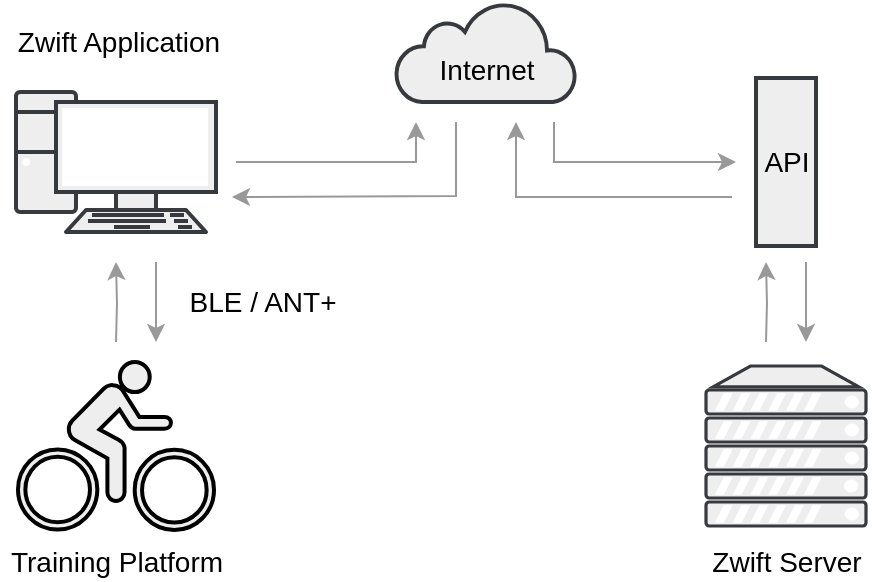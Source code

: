 <mxfile compressed="false" version="13.9.9" type="device">
  <diagram id="dcpkzueD6plIOBDOrCfn" name="Page-1">
    <mxGraphModel dx="865" dy="506" grid="0" gridSize="10" guides="1" tooltips="1" connect="1" arrows="1" fold="1" page="0" pageScale="1" pageWidth="827" pageHeight="1169" math="0" shadow="0">
      <root>
        <mxCell id="0" />
        <mxCell id="1" parent="0" />
        <mxCell id="bsPAmrmh3nxi0miXLobk-1" value="" style="verticalAlign=top;verticalLabelPosition=bottom;labelPosition=center;align=center;html=1;outlineConnect=0;gradientDirection=north;strokeWidth=2;shape=mxgraph.networks.server;fillColor=#eeeeee;strokeColor=#36393d;" vertex="1" parent="1">
          <mxGeometry x="545" y="372" width="80" height="80" as="geometry" />
        </mxCell>
        <mxCell id="bsPAmrmh3nxi0miXLobk-19" style="edgeStyle=orthogonalEdgeStyle;rounded=0;orthogonalLoop=1;jettySize=auto;html=1;startArrow=none;startFill=0;endArrow=classic;endFill=1;strokeColor=#999999;fontColor=#000000;" edge="1" parent="1">
          <mxGeometry relative="1" as="geometry">
            <mxPoint x="310" y="270" as="sourcePoint" />
            <mxPoint x="400" y="250" as="targetPoint" />
            <Array as="points">
              <mxPoint x="400" y="270" />
              <mxPoint x="400" y="250" />
            </Array>
          </mxGeometry>
        </mxCell>
        <mxCell id="bsPAmrmh3nxi0miXLobk-2" value="" style="verticalAlign=top;verticalLabelPosition=bottom;labelPosition=center;align=center;html=1;outlineConnect=0;gradientDirection=north;strokeWidth=2;shape=mxgraph.networks.pc;fillColor=#eeeeee;strokeColor=#36393d;" vertex="1" parent="1">
          <mxGeometry x="200" y="235" width="100" height="70" as="geometry" />
        </mxCell>
        <mxCell id="bsPAmrmh3nxi0miXLobk-20" style="edgeStyle=orthogonalEdgeStyle;orthogonalLoop=1;jettySize=auto;html=1;startArrow=none;startFill=0;endArrow=classic;endFill=1;strokeColor=#999999;fontColor=#000000;rounded=0;" edge="1" parent="1">
          <mxGeometry relative="1" as="geometry">
            <mxPoint x="469" y="250" as="sourcePoint" />
            <mxPoint x="560" y="270" as="targetPoint" />
            <Array as="points">
              <mxPoint x="469" y="270" />
            </Array>
          </mxGeometry>
        </mxCell>
        <mxCell id="bsPAmrmh3nxi0miXLobk-3" value="&lt;font color=&quot;#000000&quot; style=&quot;font-size: 14px&quot;&gt;&lt;br&gt;Internet&lt;/font&gt;" style="html=1;outlineConnect=0;gradientDirection=north;strokeWidth=2;shape=mxgraph.networks.cloud;fillColor=#eeeeee;strokeColor=#36393d;" vertex="1" parent="1">
          <mxGeometry x="390" y="190" width="90" height="50" as="geometry" />
        </mxCell>
        <mxCell id="bsPAmrmh3nxi0miXLobk-12" style="edgeStyle=orthogonalEdgeStyle;rounded=0;orthogonalLoop=1;jettySize=auto;html=1;fillColor=#eeeeee;strokeColor=#999999;" edge="1" parent="1">
          <mxGeometry relative="1" as="geometry">
            <mxPoint x="250" y="360" as="sourcePoint" />
            <mxPoint x="250" y="320" as="targetPoint" />
          </mxGeometry>
        </mxCell>
        <mxCell id="bsPAmrmh3nxi0miXLobk-9" value="" style="shape=mxgraph.signs.sports.cycling;html=1;pointerEvents=1;fillColor=#eeeeee;verticalLabelPosition=bottom;verticalAlign=top;align=center;strokeWidth=2;" vertex="1" parent="1">
          <mxGeometry x="201" y="370" width="98" height="84" as="geometry" />
        </mxCell>
        <mxCell id="bsPAmrmh3nxi0miXLobk-13" style="edgeStyle=orthogonalEdgeStyle;rounded=0;orthogonalLoop=1;jettySize=auto;html=1;fillColor=#eeeeee;strokeColor=#999999;startArrow=classic;startFill=1;endArrow=none;endFill=0;" edge="1" parent="1">
          <mxGeometry relative="1" as="geometry">
            <mxPoint x="270" y="360" as="sourcePoint" />
            <mxPoint x="270" y="320" as="targetPoint" />
            <Array as="points">
              <mxPoint x="270" y="330" />
              <mxPoint x="270" y="330" />
            </Array>
          </mxGeometry>
        </mxCell>
        <mxCell id="bsPAmrmh3nxi0miXLobk-14" value="&lt;font style=&quot;font-size: 14px&quot;&gt;BLE / ANT+&lt;/font&gt;" style="text;html=1;align=center;verticalAlign=middle;resizable=0;points=[];autosize=1;" vertex="1" parent="1">
          <mxGeometry x="281" y="331" width="84" height="18" as="geometry" />
        </mxCell>
        <mxCell id="bsPAmrmh3nxi0miXLobk-17" value="&lt;font style=&quot;font-size: 14px&quot;&gt;Training Platform&lt;/font&gt;" style="text;html=1;align=center;verticalAlign=middle;resizable=0;points=[];autosize=1;fontColor=#000000;" vertex="1" parent="1">
          <mxGeometry x="192" y="461" width="116" height="18" as="geometry" />
        </mxCell>
        <mxCell id="bsPAmrmh3nxi0miXLobk-18" value="&lt;font style=&quot;font-size: 14px&quot;&gt;Zwift Application&lt;/font&gt;" style="text;html=1;align=center;verticalAlign=middle;resizable=0;points=[];autosize=1;fontColor=#000000;" vertex="1" parent="1">
          <mxGeometry x="195" y="201" width="111" height="18" as="geometry" />
        </mxCell>
        <mxCell id="bsPAmrmh3nxi0miXLobk-21" value="" style="rounded=0;whiteSpace=wrap;html=1;strokeColor=#36393d;strokeWidth=2;fillColor=#eeeeee;" vertex="1" parent="1">
          <mxGeometry x="570" y="228" width="30" height="84" as="geometry" />
        </mxCell>
        <mxCell id="bsPAmrmh3nxi0miXLobk-24" value="&lt;font style=&quot;font-size: 14px&quot;&gt;API&lt;/font&gt;" style="text;html=1;align=center;verticalAlign=middle;resizable=0;points=[];autosize=1;fontColor=#000000;" vertex="1" parent="1">
          <mxGeometry x="569" y="261" width="32" height="18" as="geometry" />
        </mxCell>
        <mxCell id="bsPAmrmh3nxi0miXLobk-25" value="&lt;font style=&quot;font-size: 14px&quot;&gt;Zwift Server&lt;/font&gt;" style="text;html=1;align=center;verticalAlign=middle;resizable=0;points=[];autosize=1;fontColor=#000000;" vertex="1" parent="1">
          <mxGeometry x="543" y="461" width="84" height="18" as="geometry" />
        </mxCell>
        <mxCell id="bsPAmrmh3nxi0miXLobk-26" style="edgeStyle=orthogonalEdgeStyle;orthogonalLoop=1;jettySize=auto;html=1;startArrow=classic;startFill=1;endArrow=none;endFill=0;strokeColor=#999999;fontColor=#000000;rounded=0;" edge="1" parent="1">
          <mxGeometry relative="1" as="geometry">
            <mxPoint x="450" y="250" as="sourcePoint" />
            <mxPoint x="558" y="287.5" as="targetPoint" />
            <Array as="points">
              <mxPoint x="450" y="250" />
              <mxPoint x="450" y="288" />
            </Array>
          </mxGeometry>
        </mxCell>
        <mxCell id="bsPAmrmh3nxi0miXLobk-27" style="edgeStyle=orthogonalEdgeStyle;rounded=0;orthogonalLoop=1;jettySize=auto;html=1;startArrow=classic;startFill=1;endArrow=none;endFill=0;strokeColor=#999999;fontColor=#000000;" edge="1" parent="1">
          <mxGeometry relative="1" as="geometry">
            <mxPoint x="308" y="287.48" as="sourcePoint" />
            <mxPoint x="420" y="250" as="targetPoint" />
            <Array as="points">
              <mxPoint x="319" y="288" />
              <mxPoint x="420" y="287" />
            </Array>
          </mxGeometry>
        </mxCell>
        <mxCell id="bsPAmrmh3nxi0miXLobk-36" value="" style="group" vertex="1" connectable="0" parent="1">
          <mxGeometry x="575" y="320" width="20" height="40.0" as="geometry" />
        </mxCell>
        <mxCell id="bsPAmrmh3nxi0miXLobk-34" style="edgeStyle=orthogonalEdgeStyle;rounded=0;orthogonalLoop=1;jettySize=auto;html=1;fillColor=#eeeeee;strokeColor=#999999;" edge="1" parent="bsPAmrmh3nxi0miXLobk-36">
          <mxGeometry relative="1" as="geometry">
            <mxPoint y="40.0" as="sourcePoint" />
            <mxPoint as="targetPoint" />
          </mxGeometry>
        </mxCell>
        <mxCell id="bsPAmrmh3nxi0miXLobk-35" style="edgeStyle=orthogonalEdgeStyle;rounded=0;orthogonalLoop=1;jettySize=auto;html=1;fillColor=#eeeeee;strokeColor=#999999;startArrow=classic;startFill=1;endArrow=none;endFill=0;" edge="1" parent="bsPAmrmh3nxi0miXLobk-36">
          <mxGeometry relative="1" as="geometry">
            <mxPoint x="20" y="40.0" as="sourcePoint" />
            <mxPoint x="20" as="targetPoint" />
            <Array as="points">
              <mxPoint x="20" y="10" />
              <mxPoint x="20" y="10" />
            </Array>
          </mxGeometry>
        </mxCell>
      </root>
    </mxGraphModel>
  </diagram>
</mxfile>
